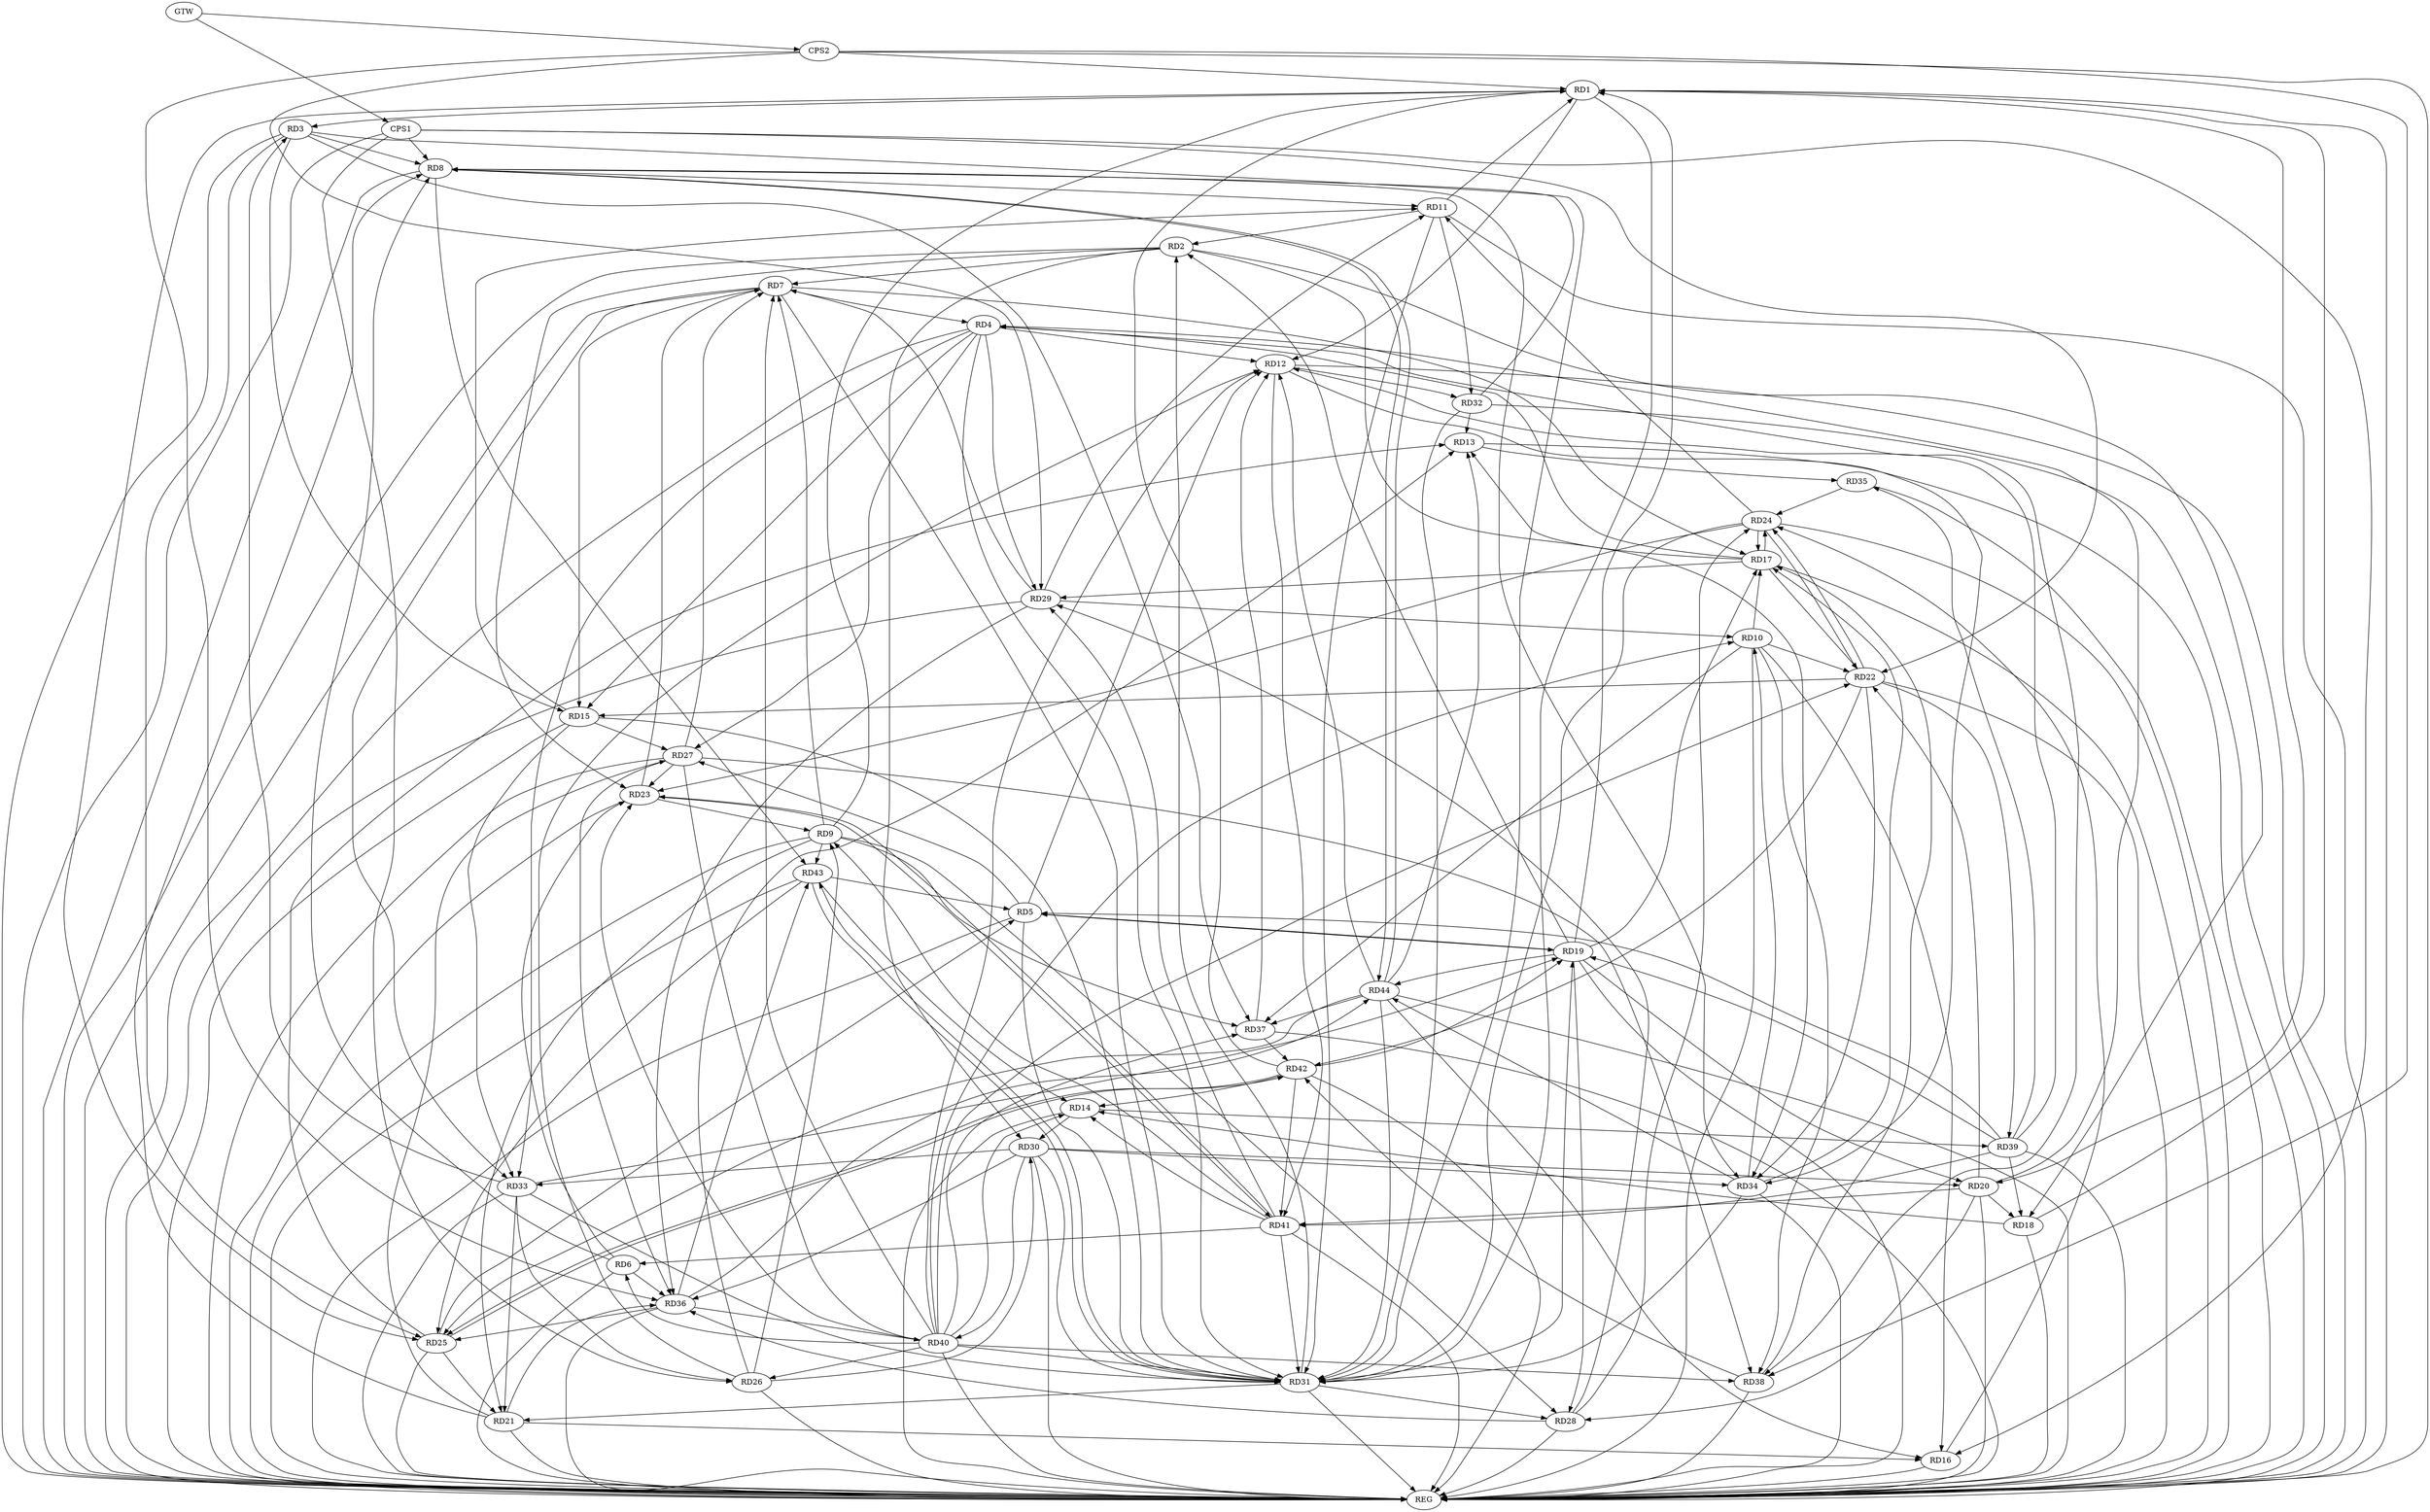 strict digraph G {
  RD1 [ label="RD1" ];
  RD2 [ label="RD2" ];
  RD3 [ label="RD3" ];
  RD4 [ label="RD4" ];
  RD5 [ label="RD5" ];
  RD6 [ label="RD6" ];
  RD7 [ label="RD7" ];
  RD8 [ label="RD8" ];
  RD9 [ label="RD9" ];
  RD10 [ label="RD10" ];
  RD11 [ label="RD11" ];
  RD12 [ label="RD12" ];
  RD13 [ label="RD13" ];
  RD14 [ label="RD14" ];
  RD15 [ label="RD15" ];
  RD16 [ label="RD16" ];
  RD17 [ label="RD17" ];
  RD18 [ label="RD18" ];
  RD19 [ label="RD19" ];
  RD20 [ label="RD20" ];
  RD21 [ label="RD21" ];
  RD22 [ label="RD22" ];
  RD23 [ label="RD23" ];
  RD24 [ label="RD24" ];
  RD25 [ label="RD25" ];
  RD26 [ label="RD26" ];
  RD27 [ label="RD27" ];
  RD28 [ label="RD28" ];
  RD29 [ label="RD29" ];
  RD30 [ label="RD30" ];
  RD31 [ label="RD31" ];
  RD32 [ label="RD32" ];
  RD33 [ label="RD33" ];
  RD34 [ label="RD34" ];
  RD35 [ label="RD35" ];
  RD36 [ label="RD36" ];
  RD37 [ label="RD37" ];
  RD38 [ label="RD38" ];
  RD39 [ label="RD39" ];
  RD40 [ label="RD40" ];
  RD41 [ label="RD41" ];
  RD42 [ label="RD42" ];
  RD43 [ label="RD43" ];
  RD44 [ label="RD44" ];
  CPS1 [ label="CPS1" ];
  CPS2 [ label="CPS2" ];
  GTW [ label="GTW" ];
  REG [ label="REG" ];
  RD1 -> RD3;
  RD9 -> RD1;
  RD11 -> RD1;
  RD1 -> RD12;
  RD18 -> RD1;
  RD19 -> RD1;
  RD1 -> RD20;
  RD1 -> RD25;
  RD42 -> RD1;
  RD2 -> RD7;
  RD11 -> RD2;
  RD2 -> RD18;
  RD19 -> RD2;
  RD2 -> RD23;
  RD2 -> RD30;
  RD31 -> RD2;
  RD2 -> RD34;
  RD3 -> RD8;
  RD3 -> RD15;
  RD3 -> RD25;
  RD3 -> RD31;
  RD33 -> RD3;
  RD3 -> RD37;
  RD7 -> RD4;
  RD4 -> RD12;
  RD4 -> RD15;
  RD17 -> RD4;
  RD20 -> RD4;
  RD4 -> RD27;
  RD4 -> RD29;
  RD4 -> RD31;
  RD4 -> RD33;
  RD4 -> RD38;
  RD5 -> RD12;
  RD5 -> RD19;
  RD19 -> RD5;
  RD25 -> RD5;
  RD5 -> RD27;
  RD5 -> RD31;
  RD39 -> RD5;
  RD43 -> RD5;
  RD6 -> RD8;
  RD6 -> RD23;
  RD6 -> RD36;
  RD40 -> RD6;
  RD41 -> RD6;
  RD9 -> RD7;
  RD7 -> RD15;
  RD7 -> RD17;
  RD23 -> RD7;
  RD27 -> RD7;
  RD29 -> RD7;
  RD7 -> RD33;
  RD40 -> RD7;
  RD8 -> RD11;
  RD21 -> RD8;
  RD32 -> RD8;
  RD8 -> RD34;
  RD8 -> RD43;
  RD8 -> RD44;
  RD44 -> RD8;
  RD9 -> RD21;
  RD23 -> RD9;
  RD26 -> RD9;
  RD9 -> RD28;
  RD9 -> RD37;
  RD41 -> RD9;
  RD9 -> RD43;
  RD10 -> RD16;
  RD10 -> RD17;
  RD10 -> RD22;
  RD29 -> RD10;
  RD34 -> RD10;
  RD10 -> RD37;
  RD10 -> RD38;
  RD40 -> RD10;
  RD15 -> RD11;
  RD24 -> RD11;
  RD29 -> RD11;
  RD11 -> RD31;
  RD11 -> RD32;
  RD26 -> RD12;
  RD12 -> RD32;
  RD12 -> RD34;
  RD37 -> RD12;
  RD39 -> RD12;
  RD40 -> RD12;
  RD12 -> RD41;
  RD44 -> RD12;
  RD17 -> RD13;
  RD25 -> RD13;
  RD26 -> RD13;
  RD32 -> RD13;
  RD13 -> RD35;
  RD44 -> RD13;
  RD18 -> RD14;
  RD14 -> RD30;
  RD14 -> RD39;
  RD40 -> RD14;
  RD41 -> RD14;
  RD42 -> RD14;
  RD43 -> RD14;
  RD22 -> RD15;
  RD15 -> RD27;
  RD15 -> RD33;
  RD21 -> RD16;
  RD16 -> RD24;
  RD44 -> RD16;
  RD19 -> RD17;
  RD17 -> RD22;
  RD17 -> RD24;
  RD24 -> RD17;
  RD17 -> RD29;
  RD34 -> RD17;
  RD38 -> RD17;
  RD20 -> RD18;
  RD39 -> RD18;
  RD19 -> RD20;
  RD19 -> RD28;
  RD31 -> RD19;
  RD33 -> RD19;
  RD39 -> RD19;
  RD42 -> RD19;
  RD19 -> RD44;
  RD20 -> RD22;
  RD20 -> RD28;
  RD30 -> RD20;
  RD20 -> RD41;
  RD25 -> RD21;
  RD21 -> RD27;
  RD31 -> RD21;
  RD33 -> RD21;
  RD21 -> RD36;
  RD22 -> RD24;
  RD24 -> RD22;
  RD22 -> RD34;
  RD22 -> RD39;
  RD40 -> RD22;
  RD22 -> RD42;
  RD24 -> RD23;
  RD27 -> RD23;
  RD40 -> RD23;
  RD23 -> RD41;
  RD41 -> RD23;
  RD28 -> RD24;
  RD35 -> RD24;
  RD36 -> RD25;
  RD25 -> RD42;
  RD42 -> RD25;
  RD43 -> RD25;
  RD44 -> RD25;
  RD26 -> RD30;
  RD33 -> RD26;
  RD40 -> RD26;
  RD27 -> RD36;
  RD27 -> RD38;
  RD27 -> RD40;
  RD28 -> RD29;
  RD31 -> RD28;
  RD28 -> RD36;
  RD29 -> RD36;
  RD41 -> RD29;
  RD30 -> RD33;
  RD30 -> RD34;
  RD30 -> RD36;
  RD30 -> RD40;
  RD32 -> RD31;
  RD33 -> RD31;
  RD34 -> RD31;
  RD40 -> RD31;
  RD41 -> RD31;
  RD31 -> RD43;
  RD44 -> RD31;
  RD34 -> RD44;
  RD39 -> RD35;
  RD36 -> RD40;
  RD36 -> RD43;
  RD36 -> RD44;
  RD40 -> RD37;
  RD37 -> RD42;
  RD44 -> RD37;
  RD40 -> RD38;
  RD38 -> RD42;
  RD39 -> RD41;
  RD42 -> RD41;
  CPS1 -> RD16;
  CPS1 -> RD8;
  CPS1 -> RD26;
  CPS1 -> RD22;
  CPS2 -> RD29;
  CPS2 -> RD1;
  CPS2 -> RD36;
  CPS2 -> RD38;
  GTW -> CPS1;
  GTW -> CPS2;
  RD1 -> REG;
  RD2 -> REG;
  RD3 -> REG;
  RD4 -> REG;
  RD5 -> REG;
  RD6 -> REG;
  RD7 -> REG;
  RD8 -> REG;
  RD9 -> REG;
  RD10 -> REG;
  RD11 -> REG;
  RD12 -> REG;
  RD13 -> REG;
  RD14 -> REG;
  RD15 -> REG;
  RD16 -> REG;
  RD17 -> REG;
  RD18 -> REG;
  RD19 -> REG;
  RD20 -> REG;
  RD21 -> REG;
  RD22 -> REG;
  RD23 -> REG;
  RD24 -> REG;
  RD25 -> REG;
  RD26 -> REG;
  RD27 -> REG;
  RD28 -> REG;
  RD29 -> REG;
  RD30 -> REG;
  RD31 -> REG;
  RD32 -> REG;
  RD33 -> REG;
  RD34 -> REG;
  RD35 -> REG;
  RD36 -> REG;
  RD37 -> REG;
  RD38 -> REG;
  RD39 -> REG;
  RD40 -> REG;
  RD41 -> REG;
  RD42 -> REG;
  RD43 -> REG;
  RD44 -> REG;
  CPS1 -> REG;
  CPS2 -> REG;
  RD24 -> RD31;
  RD7 -> RD31;
  RD43 -> RD31;
  RD15 -> RD31;
  RD30 -> RD31;
  RD1 -> RD31;
}
